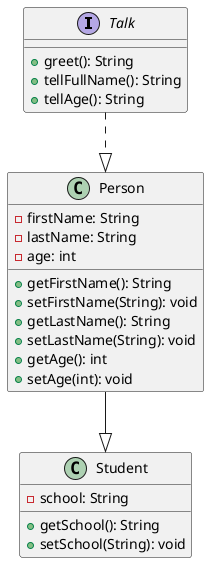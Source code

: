 @startuml My Architecture

interface Talk {
    +greet(): String
    +tellFullName(): String
    +tellAge(): String
}

class Person {
    -firstName: String
    -lastName: String
    -age: int
    +getFirstName(): String
    +setFirstName(String): void
    +getLastName(): String
    +setLastName(String): void
    +getAge(): int
    +setAge(int): void
}

class Student {
    -school: String
    +getSchool(): String
    +setSchool(String): void
}

Person --|> Student
Talk ..|> Person

@enduml